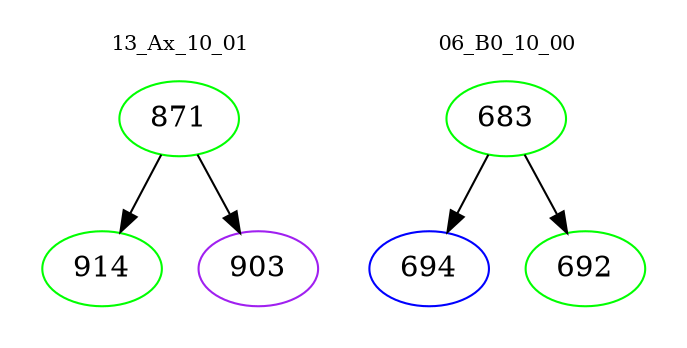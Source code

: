 digraph{
subgraph cluster_0 {
color = white
label = "13_Ax_10_01";
fontsize=10;
T0_871 [label="871", color="green"]
T0_871 -> T0_914 [color="black"]
T0_914 [label="914", color="green"]
T0_871 -> T0_903 [color="black"]
T0_903 [label="903", color="purple"]
}
subgraph cluster_1 {
color = white
label = "06_B0_10_00";
fontsize=10;
T1_683 [label="683", color="green"]
T1_683 -> T1_694 [color="black"]
T1_694 [label="694", color="blue"]
T1_683 -> T1_692 [color="black"]
T1_692 [label="692", color="green"]
}
}
